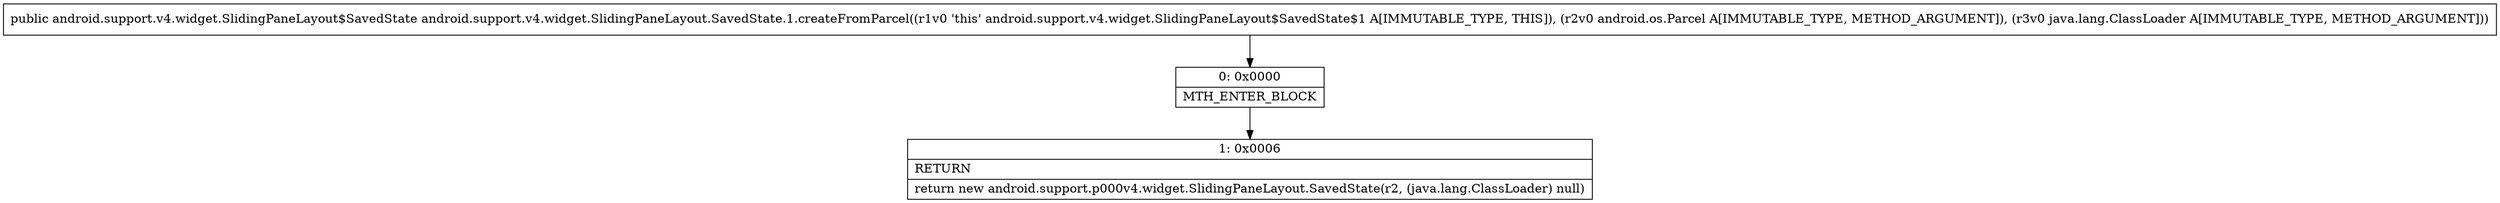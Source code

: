 digraph "CFG forandroid.support.v4.widget.SlidingPaneLayout.SavedState.1.createFromParcel(Landroid\/os\/Parcel;Ljava\/lang\/ClassLoader;)Landroid\/support\/v4\/widget\/SlidingPaneLayout$SavedState;" {
Node_0 [shape=record,label="{0\:\ 0x0000|MTH_ENTER_BLOCK\l}"];
Node_1 [shape=record,label="{1\:\ 0x0006|RETURN\l|return new android.support.p000v4.widget.SlidingPaneLayout.SavedState(r2, (java.lang.ClassLoader) null)\l}"];
MethodNode[shape=record,label="{public android.support.v4.widget.SlidingPaneLayout$SavedState android.support.v4.widget.SlidingPaneLayout.SavedState.1.createFromParcel((r1v0 'this' android.support.v4.widget.SlidingPaneLayout$SavedState$1 A[IMMUTABLE_TYPE, THIS]), (r2v0 android.os.Parcel A[IMMUTABLE_TYPE, METHOD_ARGUMENT]), (r3v0 java.lang.ClassLoader A[IMMUTABLE_TYPE, METHOD_ARGUMENT])) }"];
MethodNode -> Node_0;
Node_0 -> Node_1;
}

